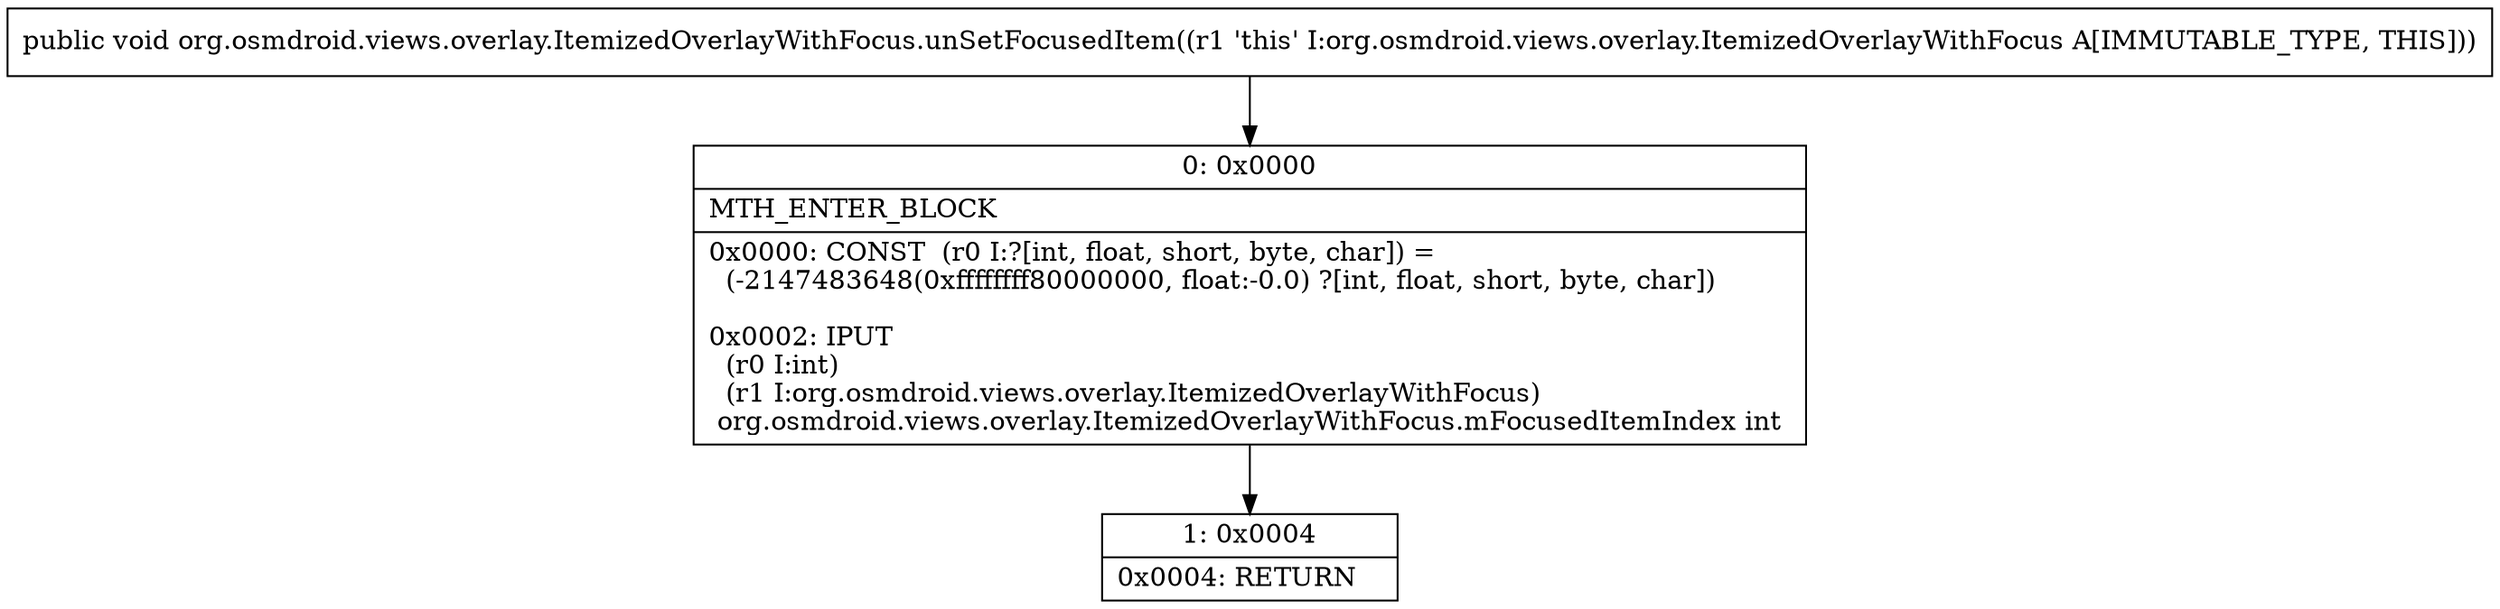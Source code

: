 digraph "CFG fororg.osmdroid.views.overlay.ItemizedOverlayWithFocus.unSetFocusedItem()V" {
Node_0 [shape=record,label="{0\:\ 0x0000|MTH_ENTER_BLOCK\l|0x0000: CONST  (r0 I:?[int, float, short, byte, char]) = \l  (\-2147483648(0xffffffff80000000, float:\-0.0) ?[int, float, short, byte, char])\l \l0x0002: IPUT  \l  (r0 I:int)\l  (r1 I:org.osmdroid.views.overlay.ItemizedOverlayWithFocus)\l org.osmdroid.views.overlay.ItemizedOverlayWithFocus.mFocusedItemIndex int \l}"];
Node_1 [shape=record,label="{1\:\ 0x0004|0x0004: RETURN   \l}"];
MethodNode[shape=record,label="{public void org.osmdroid.views.overlay.ItemizedOverlayWithFocus.unSetFocusedItem((r1 'this' I:org.osmdroid.views.overlay.ItemizedOverlayWithFocus A[IMMUTABLE_TYPE, THIS])) }"];
MethodNode -> Node_0;
Node_0 -> Node_1;
}

